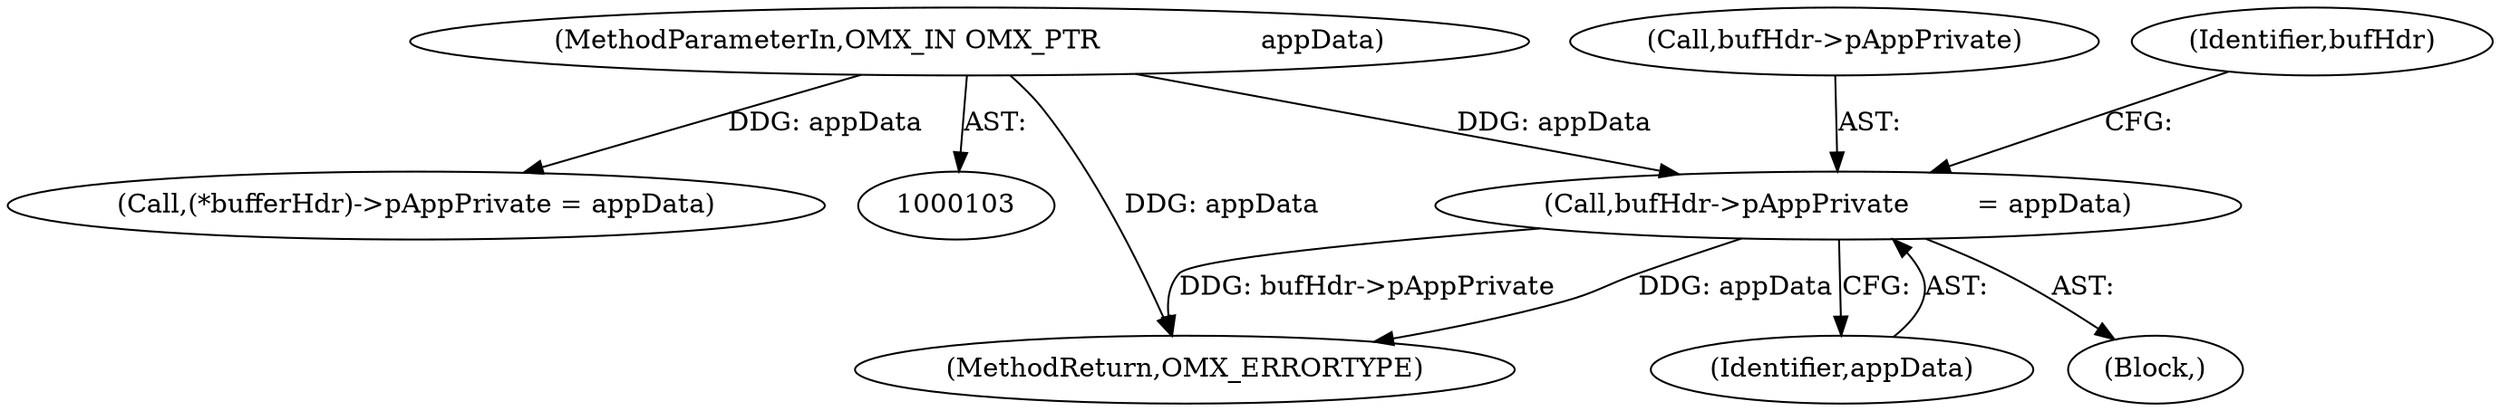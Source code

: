digraph "0_Android_89913d7df36dbeb458ce165856bd6505a2ec647d_0@pointer" {
"1000280" [label="(Call,bufHdr->pAppPrivate        = appData)"];
"1000107" [label="(MethodParameterIn,OMX_IN OMX_PTR                   appData)"];
"1000646" [label="(MethodReturn,OMX_ERRORTYPE)"];
"1000284" [label="(Identifier,appData)"];
"1000107" [label="(MethodParameterIn,OMX_IN OMX_PTR                   appData)"];
"1000256" [label="(Block,)"];
"1000385" [label="(Call,(*bufferHdr)->pAppPrivate = appData)"];
"1000281" [label="(Call,bufHdr->pAppPrivate)"];
"1000280" [label="(Call,bufHdr->pAppPrivate        = appData)"];
"1000287" [label="(Identifier,bufHdr)"];
"1000280" -> "1000256"  [label="AST: "];
"1000280" -> "1000284"  [label="CFG: "];
"1000281" -> "1000280"  [label="AST: "];
"1000284" -> "1000280"  [label="AST: "];
"1000287" -> "1000280"  [label="CFG: "];
"1000280" -> "1000646"  [label="DDG: appData"];
"1000280" -> "1000646"  [label="DDG: bufHdr->pAppPrivate"];
"1000107" -> "1000280"  [label="DDG: appData"];
"1000107" -> "1000103"  [label="AST: "];
"1000107" -> "1000646"  [label="DDG: appData"];
"1000107" -> "1000385"  [label="DDG: appData"];
}
